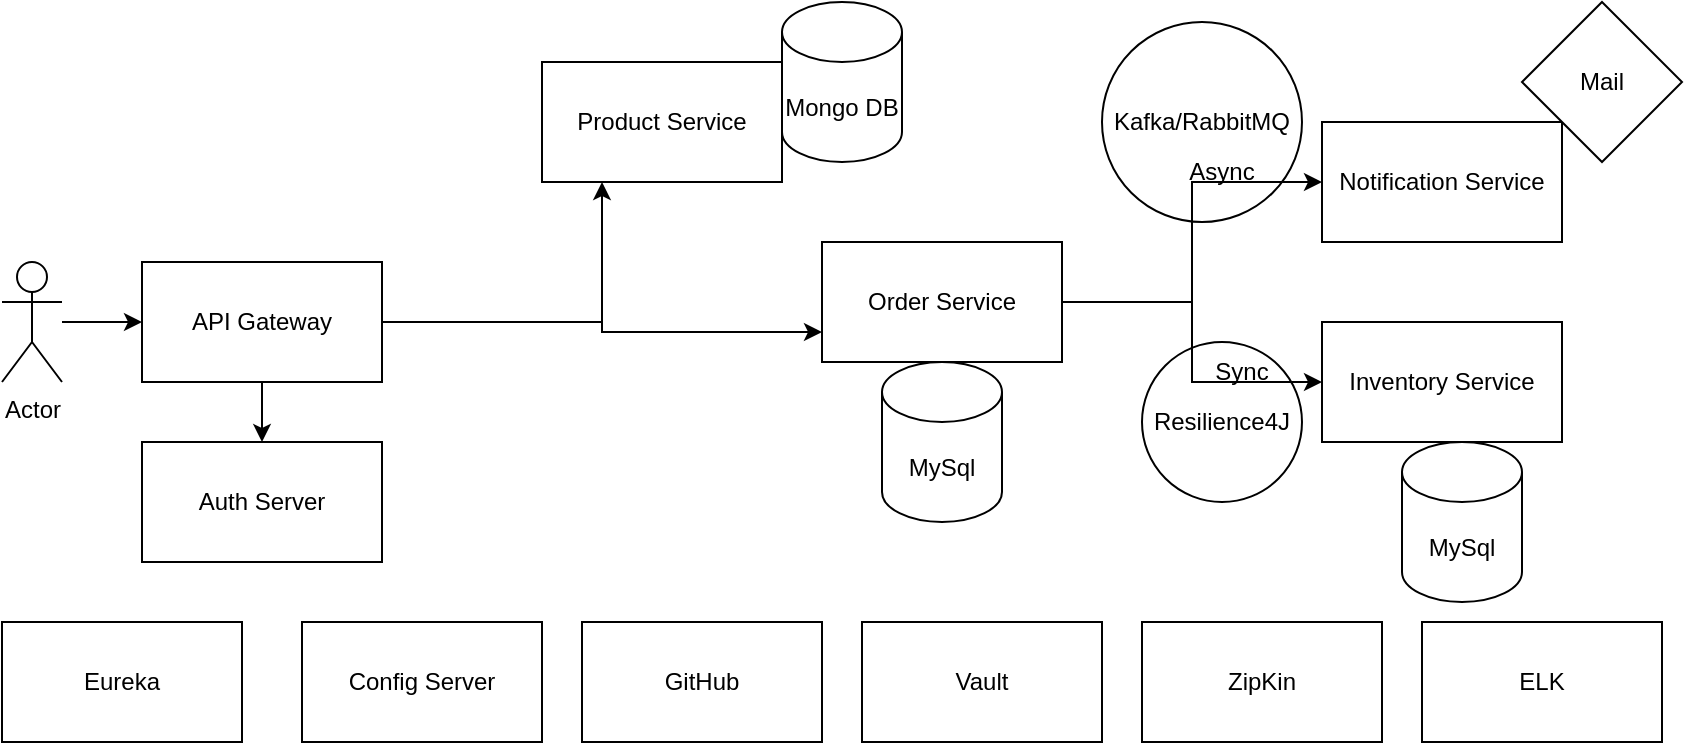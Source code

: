 <mxfile version="24.4.9" type="device">
  <diagram name="Page-1" id="m8ThsBgNNyG6AkDMSjyD">
    <mxGraphModel dx="1274" dy="656" grid="1" gridSize="10" guides="1" tooltips="1" connect="1" arrows="1" fold="1" page="1" pageScale="1" pageWidth="850" pageHeight="1100" math="0" shadow="0">
      <root>
        <mxCell id="0" />
        <mxCell id="1" parent="0" />
        <mxCell id="8audbP7PCDaWYYeXpDk5-21" value="Kafka/RabbitMQ" style="ellipse;whiteSpace=wrap;html=1;aspect=fixed;" vertex="1" parent="1">
          <mxGeometry x="560" y="70" width="100" height="100" as="geometry" />
        </mxCell>
        <mxCell id="8audbP7PCDaWYYeXpDk5-18" value="Resilience4J" style="ellipse;whiteSpace=wrap;html=1;" vertex="1" parent="1">
          <mxGeometry x="580" y="230" width="80" height="80" as="geometry" />
        </mxCell>
        <mxCell id="8audbP7PCDaWYYeXpDk5-3" style="edgeStyle=orthogonalEdgeStyle;rounded=0;orthogonalLoop=1;jettySize=auto;html=1;exitX=0.5;exitY=1;exitDx=0;exitDy=0;" edge="1" parent="1" source="8audbP7PCDaWYYeXpDk5-1" target="8audbP7PCDaWYYeXpDk5-2">
          <mxGeometry relative="1" as="geometry" />
        </mxCell>
        <mxCell id="8audbP7PCDaWYYeXpDk5-6" style="edgeStyle=orthogonalEdgeStyle;rounded=0;orthogonalLoop=1;jettySize=auto;html=1;exitX=1;exitY=0.5;exitDx=0;exitDy=0;entryX=0.25;entryY=1;entryDx=0;entryDy=0;" edge="1" parent="1" source="8audbP7PCDaWYYeXpDk5-1" target="8audbP7PCDaWYYeXpDk5-4">
          <mxGeometry relative="1" as="geometry" />
        </mxCell>
        <mxCell id="8audbP7PCDaWYYeXpDk5-7" style="edgeStyle=orthogonalEdgeStyle;rounded=0;orthogonalLoop=1;jettySize=auto;html=1;exitX=1;exitY=0.5;exitDx=0;exitDy=0;entryX=0;entryY=0.75;entryDx=0;entryDy=0;" edge="1" parent="1" source="8audbP7PCDaWYYeXpDk5-1" target="8audbP7PCDaWYYeXpDk5-5">
          <mxGeometry relative="1" as="geometry" />
        </mxCell>
        <mxCell id="8audbP7PCDaWYYeXpDk5-1" value="API Gateway" style="rounded=0;whiteSpace=wrap;html=1;" vertex="1" parent="1">
          <mxGeometry x="80" y="190" width="120" height="60" as="geometry" />
        </mxCell>
        <mxCell id="8audbP7PCDaWYYeXpDk5-2" value="Auth Server" style="whiteSpace=wrap;html=1;" vertex="1" parent="1">
          <mxGeometry x="80" y="280" width="120" height="60" as="geometry" />
        </mxCell>
        <mxCell id="8audbP7PCDaWYYeXpDk5-4" value="Product Service" style="rounded=0;whiteSpace=wrap;html=1;" vertex="1" parent="1">
          <mxGeometry x="280" y="90" width="120" height="60" as="geometry" />
        </mxCell>
        <mxCell id="8audbP7PCDaWYYeXpDk5-10" style="edgeStyle=orthogonalEdgeStyle;rounded=0;orthogonalLoop=1;jettySize=auto;html=1;exitX=1;exitY=0.5;exitDx=0;exitDy=0;" edge="1" parent="1" source="8audbP7PCDaWYYeXpDk5-5" target="8audbP7PCDaWYYeXpDk5-8">
          <mxGeometry relative="1" as="geometry" />
        </mxCell>
        <mxCell id="8audbP7PCDaWYYeXpDk5-11" style="edgeStyle=orthogonalEdgeStyle;rounded=0;orthogonalLoop=1;jettySize=auto;html=1;exitX=1;exitY=0.5;exitDx=0;exitDy=0;" edge="1" parent="1" source="8audbP7PCDaWYYeXpDk5-5" target="8audbP7PCDaWYYeXpDk5-9">
          <mxGeometry relative="1" as="geometry" />
        </mxCell>
        <mxCell id="8audbP7PCDaWYYeXpDk5-5" value="Order Service" style="rounded=0;whiteSpace=wrap;html=1;" vertex="1" parent="1">
          <mxGeometry x="420" y="180" width="120" height="60" as="geometry" />
        </mxCell>
        <mxCell id="8audbP7PCDaWYYeXpDk5-8" value="Notification Service" style="whiteSpace=wrap;html=1;" vertex="1" parent="1">
          <mxGeometry x="670" y="120" width="120" height="60" as="geometry" />
        </mxCell>
        <mxCell id="8audbP7PCDaWYYeXpDk5-9" value="Inventory Service" style="whiteSpace=wrap;html=1;" vertex="1" parent="1">
          <mxGeometry x="670" y="220" width="120" height="60" as="geometry" />
        </mxCell>
        <mxCell id="8audbP7PCDaWYYeXpDk5-12" value="Mongo DB" style="shape=cylinder3;whiteSpace=wrap;html=1;boundedLbl=1;backgroundOutline=1;size=15;" vertex="1" parent="1">
          <mxGeometry x="400" y="60" width="60" height="80" as="geometry" />
        </mxCell>
        <mxCell id="8audbP7PCDaWYYeXpDk5-13" value="MySql" style="shape=cylinder3;whiteSpace=wrap;html=1;boundedLbl=1;backgroundOutline=1;size=15;" vertex="1" parent="1">
          <mxGeometry x="450" y="240" width="60" height="80" as="geometry" />
        </mxCell>
        <mxCell id="8audbP7PCDaWYYeXpDk5-14" value="Async" style="text;html=1;align=center;verticalAlign=middle;whiteSpace=wrap;rounded=0;" vertex="1" parent="1">
          <mxGeometry x="590" y="130" width="60" height="30" as="geometry" />
        </mxCell>
        <mxCell id="8audbP7PCDaWYYeXpDk5-16" value="Sync" style="text;html=1;align=center;verticalAlign=middle;whiteSpace=wrap;rounded=0;" vertex="1" parent="1">
          <mxGeometry x="600" y="230" width="60" height="30" as="geometry" />
        </mxCell>
        <mxCell id="8audbP7PCDaWYYeXpDk5-19" value="MySql" style="shape=cylinder3;whiteSpace=wrap;html=1;boundedLbl=1;backgroundOutline=1;size=15;" vertex="1" parent="1">
          <mxGeometry x="710" y="280" width="60" height="80" as="geometry" />
        </mxCell>
        <mxCell id="8audbP7PCDaWYYeXpDk5-20" value="Mail" style="rhombus;whiteSpace=wrap;html=1;" vertex="1" parent="1">
          <mxGeometry x="770" y="60" width="80" height="80" as="geometry" />
        </mxCell>
        <mxCell id="8audbP7PCDaWYYeXpDk5-22" value="Eureka" style="whiteSpace=wrap;html=1;" vertex="1" parent="1">
          <mxGeometry x="10" y="370" width="120" height="60" as="geometry" />
        </mxCell>
        <mxCell id="8audbP7PCDaWYYeXpDk5-23" value="Config Server" style="whiteSpace=wrap;html=1;" vertex="1" parent="1">
          <mxGeometry x="160" y="370" width="120" height="60" as="geometry" />
        </mxCell>
        <mxCell id="8audbP7PCDaWYYeXpDk5-24" value="GitHub" style="whiteSpace=wrap;html=1;" vertex="1" parent="1">
          <mxGeometry x="300" y="370" width="120" height="60" as="geometry" />
        </mxCell>
        <mxCell id="8audbP7PCDaWYYeXpDk5-25" value="Vault" style="whiteSpace=wrap;html=1;" vertex="1" parent="1">
          <mxGeometry x="440" y="370" width="120" height="60" as="geometry" />
        </mxCell>
        <mxCell id="8audbP7PCDaWYYeXpDk5-26" value="ZipKin" style="whiteSpace=wrap;html=1;" vertex="1" parent="1">
          <mxGeometry x="580" y="370" width="120" height="60" as="geometry" />
        </mxCell>
        <mxCell id="8audbP7PCDaWYYeXpDk5-27" value="ELK" style="whiteSpace=wrap;html=1;" vertex="1" parent="1">
          <mxGeometry x="720" y="370" width="120" height="60" as="geometry" />
        </mxCell>
        <mxCell id="8audbP7PCDaWYYeXpDk5-29" style="edgeStyle=orthogonalEdgeStyle;rounded=0;orthogonalLoop=1;jettySize=auto;html=1;" edge="1" parent="1" source="8audbP7PCDaWYYeXpDk5-28" target="8audbP7PCDaWYYeXpDk5-1">
          <mxGeometry relative="1" as="geometry" />
        </mxCell>
        <mxCell id="8audbP7PCDaWYYeXpDk5-28" value="Actor" style="shape=umlActor;verticalLabelPosition=bottom;verticalAlign=top;html=1;outlineConnect=0;" vertex="1" parent="1">
          <mxGeometry x="10" y="190" width="30" height="60" as="geometry" />
        </mxCell>
      </root>
    </mxGraphModel>
  </diagram>
</mxfile>
